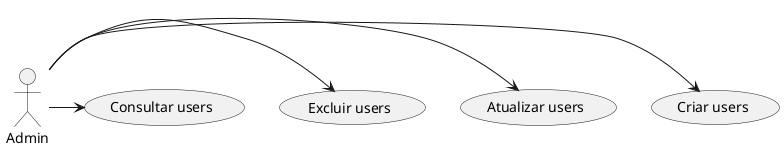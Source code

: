 @startuml

:Admin: -> (Criar users)
:Admin: -> (Atualizar users)
:Admin: -> (Excluir users)
:Admin: -> (Consultar users)

@enduml

